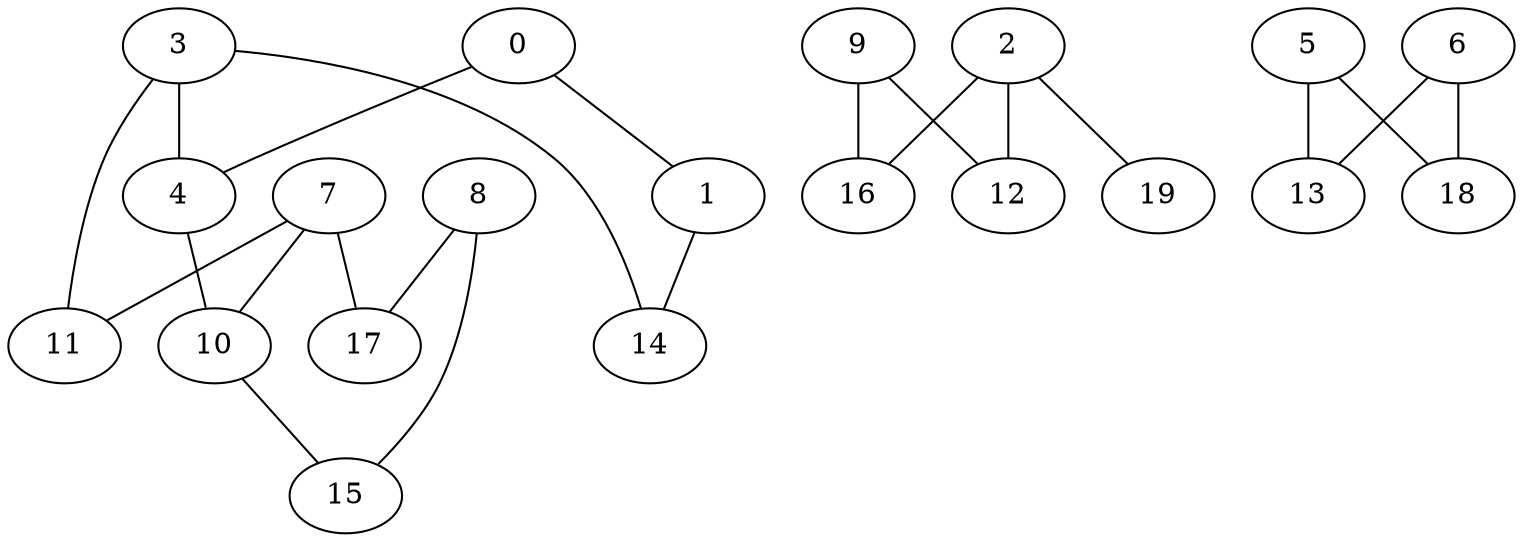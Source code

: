 graph "sampletest150-mod1_image5.bmp" {
	0	 [type=corner,
		x=306,
		y=350];
	1	 [type=corner,
		x=212,
		y=355];
	0 -- 1	 [angle0="-.05",
		frequency=1,
		type0=line];
	4	 [type=intersection,
		x=313,
		y=283];
	0 -- 4	 [angle0="-1.47",
		frequency=1,
		type0=line];
	14	 [type=corner,
		x=217,
		y=285];
	1 -- 14	 [angle0="-1.50",
		frequency=1,
		type0=line];
	2	 [type=intersection,
		x=83,
		y="-18"];
	12	 [type=corner,
		x=447,
		y="-6"];
	2 -- 12	 [angle0=".03",
		frequency=1,
		type0=line];
	16	 [type=corner,
		x=77,
		y=529];
	2 -- 16	 [angle0="-1.56",
		frequency=1,
		type0=line];
	19	 [type=endpoint,
		x=152,
		y="-13"];
	2 -- 19	 [angle0=".07",
		frequency=1,
		type0=line];
	3	 [type=intersection,
		x=234,
		y=266];
	3 -- 4	 [angle0=".21",
		frequency=1,
		type0=line];
	11	 [type=corner,
		x=198,
		y=276];
	3 -- 11	 [angle0="-.27",
		frequency=1,
		type0=line];
	3 -- 14	 [angle0="-.84",
		frequency=1,
		type0=line];
	10	 [type=intersection,
		x=311,
		y=233];
	4 -- 10	 [angle0="1.53",
		frequency=1,
		type0=line];
	5	 [type=corner,
		x=182,
		y=106];
	13	 [type=corner,
		x=186,
		y=389];
	5 -- 13	 [angle0="1.56",
		frequency=1,
		type0=line];
	18	 [type=corner,
		x=333,
		y=103];
	5 -- 18	 [angle0="-.02",
		frequency=1,
		type0=line];
	6	 [type=corner,
		x=351,
		y=391];
	6 -- 13	 [angle0=".01",
		frequency=1,
		type0=line];
	6 -- 18	 [angle0="1.51",
		frequency=1,
		type0=line];
	7	 [type=intersection,
		x=224,
		y=235];
	7 -- 10	 [angle0="-.02",
		frequency=1,
		type0=line];
	7 -- 11	 [angle0="-1.01",
		frequency=1,
		type0=line];
	17	 [type=corner,
		x=225,
		y=238];
	7 -- 17	 [angle0="1.25",
		frequency=1,
		type0=line];
	8	 [type=corner,
		x=200,
		y=166];
	15	 [type=corner,
		x=324,
		y=162];
	8 -- 15	 [angle0="-.03",
		frequency=1,
		type0=line];
	8 -- 17	 [angle0="1.24",
		frequency=1,
		type0=line];
	9	 [type=corner,
		x=428,
		y=520];
	9 -- 12	 [angle0="-1.53",
		frequency=1,
		type0=line];
	9 -- 16	 [angle0="-.03",
		frequency=1,
		type0=line];
	10 -- 15	 [angle0="-1.39",
		frequency=1,
		type0=line];
}
